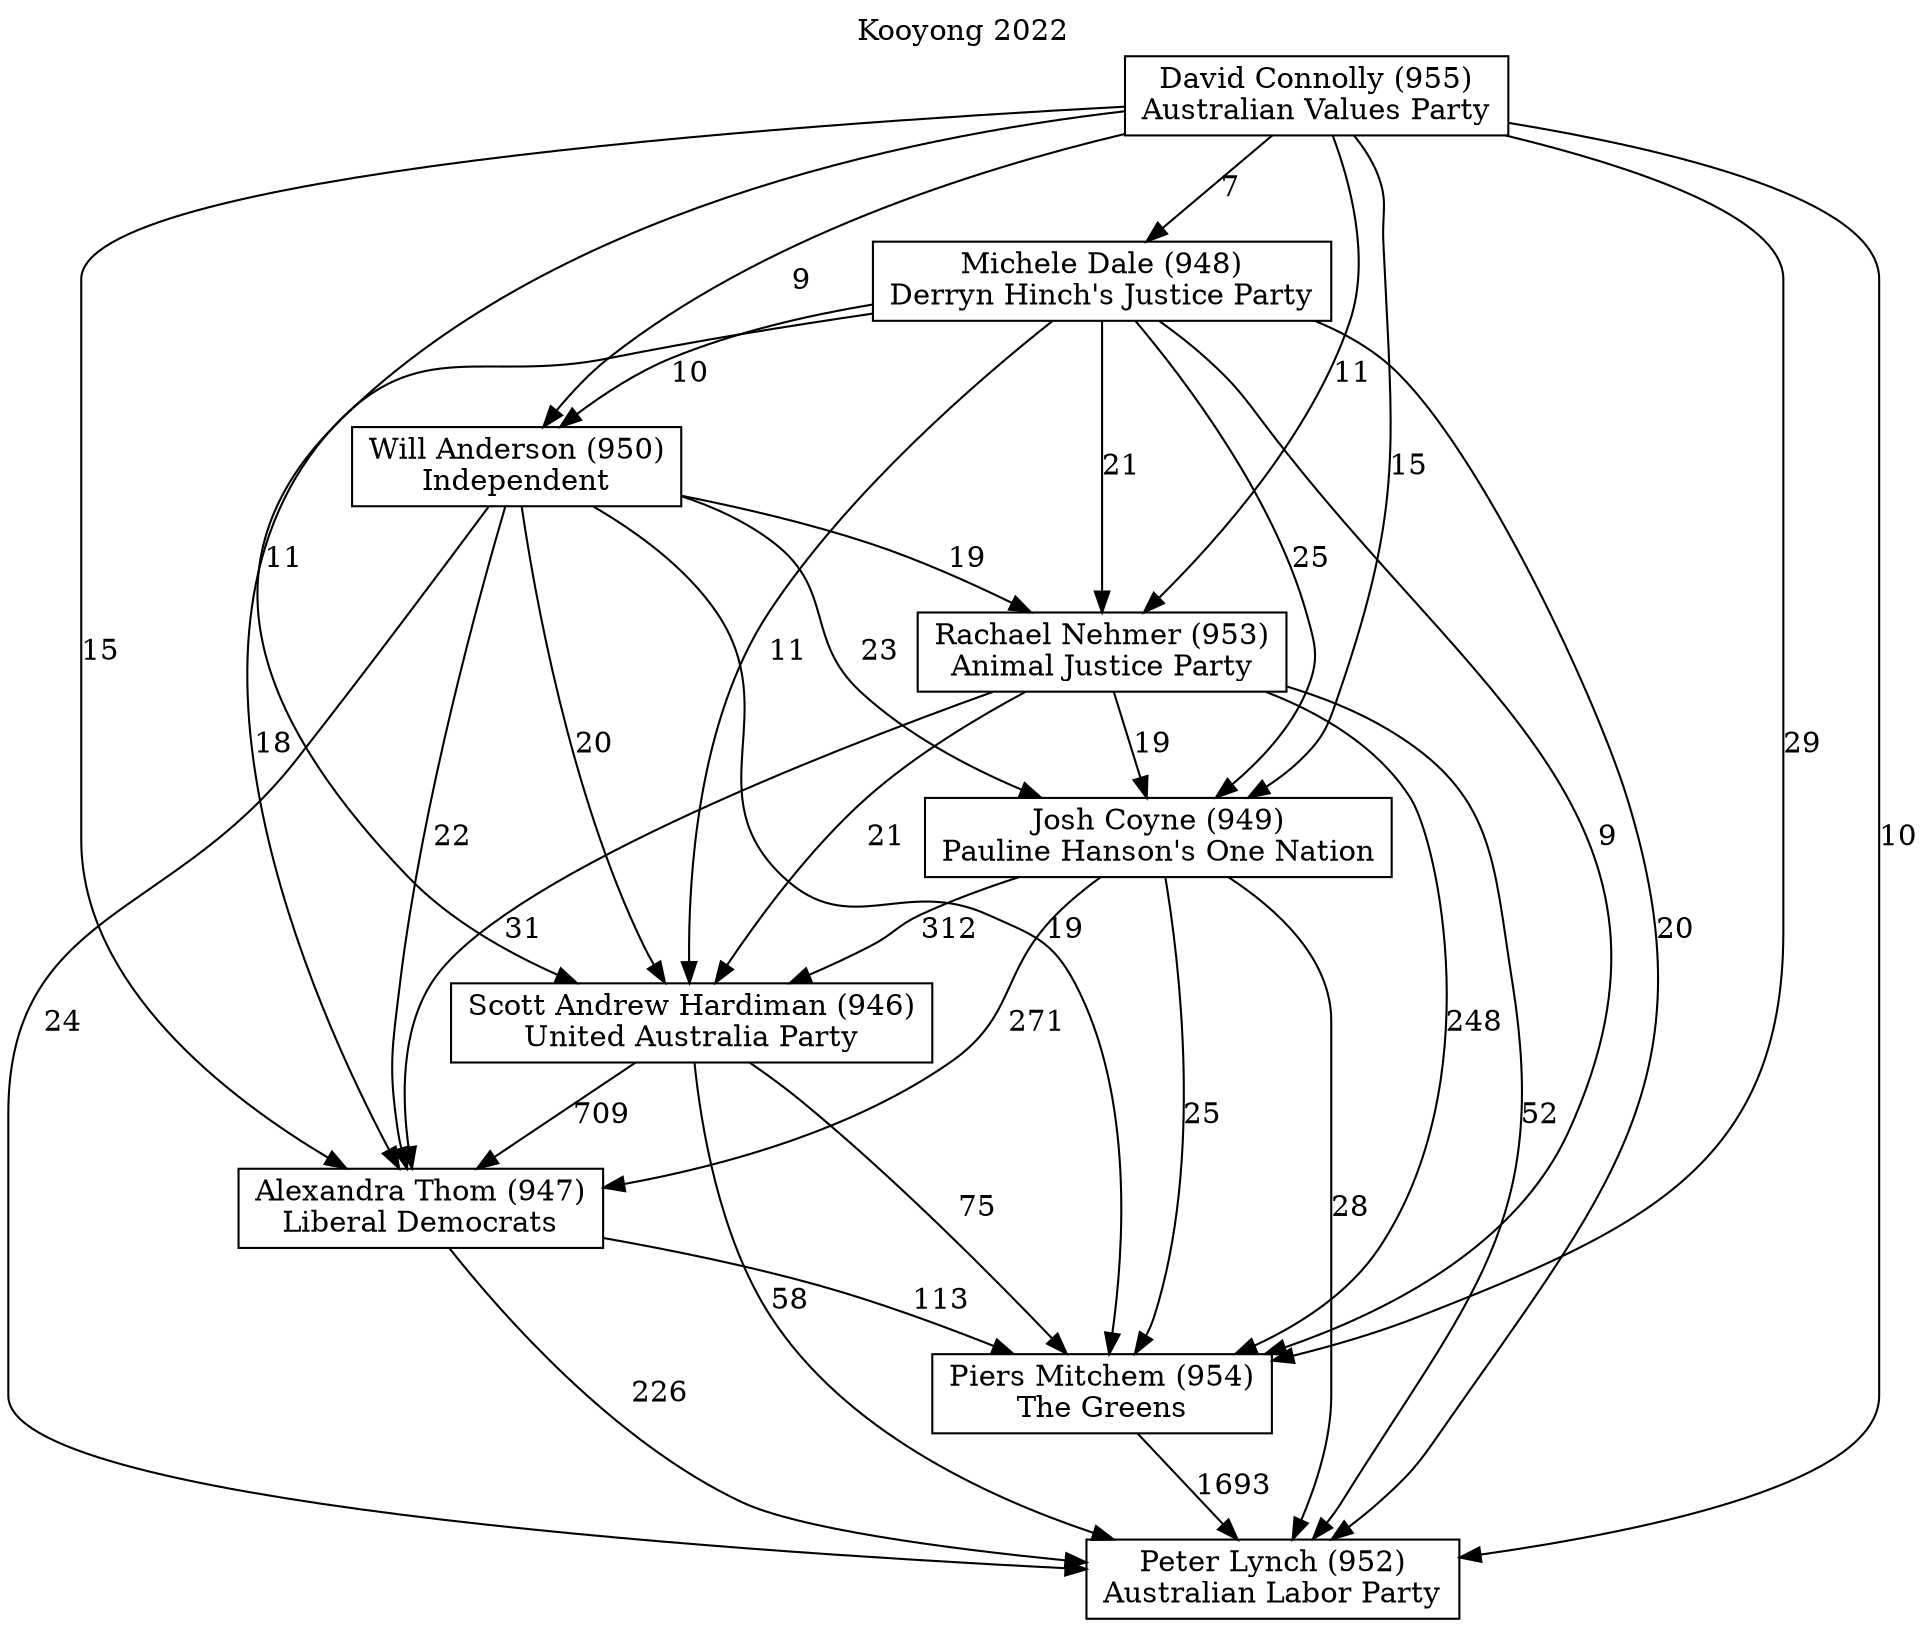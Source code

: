 // House preference flow
digraph "Peter Lynch (952)_Kooyong_2022" {
	graph [label="Kooyong 2022" labelloc=t mclimit=10]
	node [shape=box]
	"Michele Dale (948)" [label="Michele Dale (948)
Derryn Hinch's Justice Party"]
	"Will Anderson (950)" [label="Will Anderson (950)
Independent"]
	"Scott Andrew Hardiman (946)" [label="Scott Andrew Hardiman (946)
United Australia Party"]
	"Peter Lynch (952)" [label="Peter Lynch (952)
Australian Labor Party"]
	"Piers Mitchem (954)" [label="Piers Mitchem (954)
The Greens"]
	"David Connolly (955)" [label="David Connolly (955)
Australian Values Party"]
	"Rachael Nehmer (953)" [label="Rachael Nehmer (953)
Animal Justice Party"]
	"Alexandra Thom (947)" [label="Alexandra Thom (947)
Liberal Democrats"]
	"Josh Coyne (949)" [label="Josh Coyne (949)
Pauline Hanson's One Nation"]
	"Michele Dale (948)" -> "Scott Andrew Hardiman (946)" [label=11]
	"Josh Coyne (949)" -> "Scott Andrew Hardiman (946)" [label=312]
	"David Connolly (955)" -> "Alexandra Thom (947)" [label=15]
	"Alexandra Thom (947)" -> "Piers Mitchem (954)" [label=113]
	"Rachael Nehmer (953)" -> "Josh Coyne (949)" [label=19]
	"David Connolly (955)" -> "Michele Dale (948)" [label=7]
	"David Connolly (955)" -> "Will Anderson (950)" [label=9]
	"Will Anderson (950)" -> "Peter Lynch (952)" [label=24]
	"Scott Andrew Hardiman (946)" -> "Peter Lynch (952)" [label=58]
	"Michele Dale (948)" -> "Will Anderson (950)" [label=10]
	"Alexandra Thom (947)" -> "Peter Lynch (952)" [label=226]
	"Michele Dale (948)" -> "Josh Coyne (949)" [label=25]
	"Michele Dale (948)" -> "Rachael Nehmer (953)" [label=21]
	"David Connolly (955)" -> "Rachael Nehmer (953)" [label=11]
	"David Connolly (955)" -> "Piers Mitchem (954)" [label=29]
	"Will Anderson (950)" -> "Alexandra Thom (947)" [label=22]
	"Piers Mitchem (954)" -> "Peter Lynch (952)" [label=1693]
	"Josh Coyne (949)" -> "Alexandra Thom (947)" [label=271]
	"Rachael Nehmer (953)" -> "Alexandra Thom (947)" [label=31]
	"Will Anderson (950)" -> "Piers Mitchem (954)" [label=19]
	"Will Anderson (950)" -> "Josh Coyne (949)" [label=23]
	"Scott Andrew Hardiman (946)" -> "Alexandra Thom (947)" [label=709]
	"David Connolly (955)" -> "Peter Lynch (952)" [label=10]
	"Will Anderson (950)" -> "Scott Andrew Hardiman (946)" [label=20]
	"David Connolly (955)" -> "Scott Andrew Hardiman (946)" [label=11]
	"Josh Coyne (949)" -> "Piers Mitchem (954)" [label=25]
	"Rachael Nehmer (953)" -> "Peter Lynch (952)" [label=52]
	"Michele Dale (948)" -> "Alexandra Thom (947)" [label=18]
	"Scott Andrew Hardiman (946)" -> "Piers Mitchem (954)" [label=75]
	"Rachael Nehmer (953)" -> "Piers Mitchem (954)" [label=248]
	"Rachael Nehmer (953)" -> "Scott Andrew Hardiman (946)" [label=21]
	"Will Anderson (950)" -> "Rachael Nehmer (953)" [label=19]
	"David Connolly (955)" -> "Josh Coyne (949)" [label=15]
	"Michele Dale (948)" -> "Peter Lynch (952)" [label=20]
	"Michele Dale (948)" -> "Piers Mitchem (954)" [label=9]
	"Josh Coyne (949)" -> "Peter Lynch (952)" [label=28]
}
